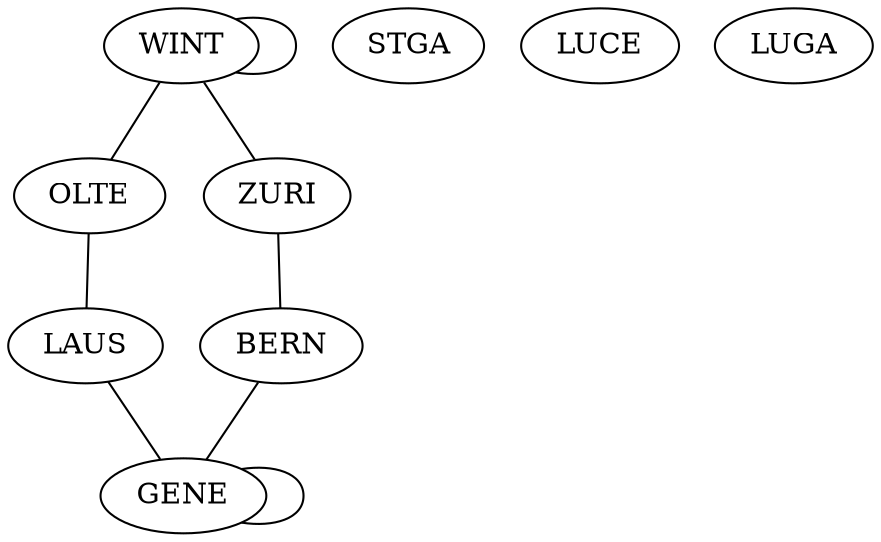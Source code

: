 graph G{
	OLTE [pos="0,0!"];
	WINT [pos="5,0!"];
	ZURI [pos="3,-1!"];
	STGA [pos="6,-1.25!"];
	LUCE [pos="3,-3!"];
	BERN [pos="1,-3.5!"];
	LAUS [pos="-1,-4.5!"];
	GENE [pos="-1.5,-6!"];
	LUGA [pos="3,-5.75!"];
GENE--GENE;
BERN--GENE;
LAUS--GENE;
OLTE--LAUS;
ZURI--BERN;
WINT--ZURI;
WINT--WINT;
WINT--OLTE;
}
